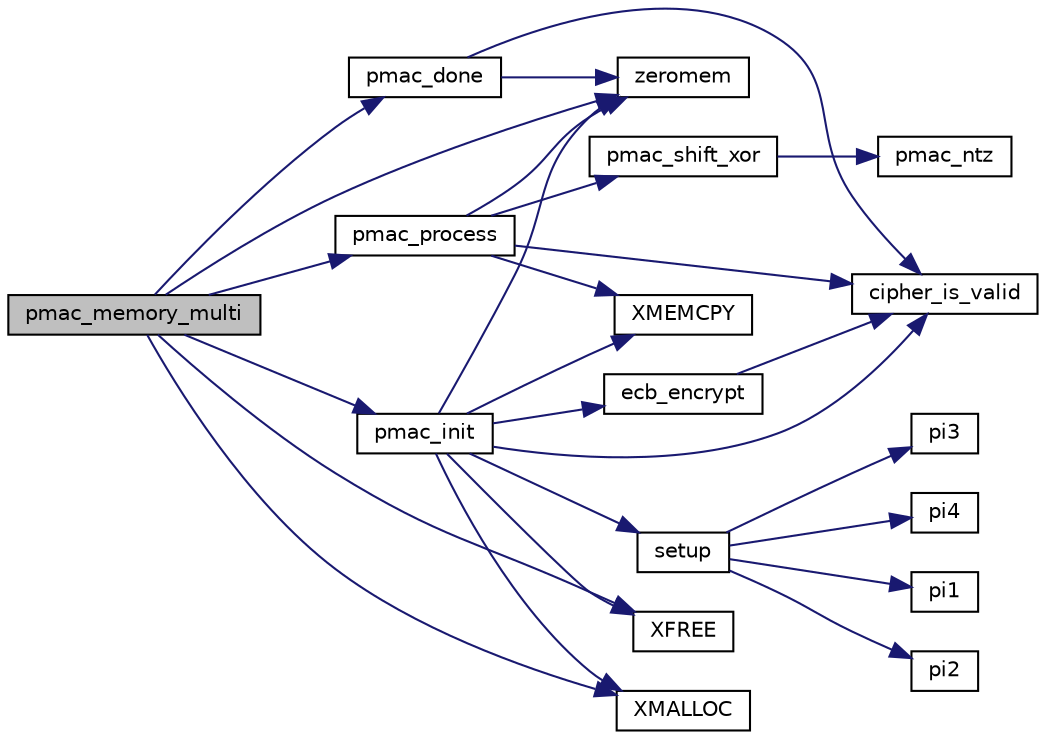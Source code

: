 digraph "pmac_memory_multi"
{
 // LATEX_PDF_SIZE
  edge [fontname="Helvetica",fontsize="10",labelfontname="Helvetica",labelfontsize="10"];
  node [fontname="Helvetica",fontsize="10",shape=record];
  rankdir="LR";
  Node0 [label="pmac_memory_multi",height=0.2,width=0.4,color="black", fillcolor="grey75", style="filled", fontcolor="black",tooltip="PMAC multiple blocks of memory."];
  Node0 -> Node1 [color="midnightblue",fontsize="10",style="solid",fontname="Helvetica"];
  Node1 [label="pmac_done",height=0.2,width=0.4,color="black", fillcolor="white", style="filled",URL="$pmac__done_8c.html#a28451cb8ae23f8bed3a577b101aac5a0",tooltip=" "];
  Node1 -> Node2 [color="midnightblue",fontsize="10",style="solid",fontname="Helvetica"];
  Node2 [label="cipher_is_valid",height=0.2,width=0.4,color="black", fillcolor="white", style="filled",URL="$tomcrypt__cipher_8h.html#ac30eb68934c4ca07205344dc9d159221",tooltip=" "];
  Node1 -> Node3 [color="midnightblue",fontsize="10",style="solid",fontname="Helvetica"];
  Node3 [label="zeromem",height=0.2,width=0.4,color="black", fillcolor="white", style="filled",URL="$tomcrypt__misc_8h.html#a63b6e188713790263bfd3612fe8b398f",tooltip="Zero a block of memory."];
  Node0 -> Node4 [color="midnightblue",fontsize="10",style="solid",fontname="Helvetica"];
  Node4 [label="pmac_init",height=0.2,width=0.4,color="black", fillcolor="white", style="filled",URL="$pmac__init_8c.html#a2cc36e2064ee6f365143f6f51083de9a",tooltip="Initialize a PMAC state."];
  Node4 -> Node2 [color="midnightblue",fontsize="10",style="solid",fontname="Helvetica"];
  Node4 -> Node5 [color="midnightblue",fontsize="10",style="solid",fontname="Helvetica"];
  Node5 [label="ecb_encrypt",height=0.2,width=0.4,color="black", fillcolor="white", style="filled",URL="$ecb__encrypt_8c.html#affdcc93fca272998e2545fcabac4e7f0",tooltip="ECB encrypt."];
  Node5 -> Node2 [color="midnightblue",fontsize="10",style="solid",fontname="Helvetica"];
  Node4 -> Node6 [color="midnightblue",fontsize="10",style="solid",fontname="Helvetica"];
  Node6 [label="setup",height=0.2,width=0.4,color="black", fillcolor="white", style="filled",URL="$multi2_8c.html#ad0625943f7d847668b869ed827c51d47",tooltip=" "];
  Node6 -> Node7 [color="midnightblue",fontsize="10",style="solid",fontname="Helvetica"];
  Node7 [label="pi1",height=0.2,width=0.4,color="black", fillcolor="white", style="filled",URL="$multi2_8c.html#aa6e28a79517b509154714e51c2c1dc3b",tooltip=" "];
  Node6 -> Node8 [color="midnightblue",fontsize="10",style="solid",fontname="Helvetica"];
  Node8 [label="pi2",height=0.2,width=0.4,color="black", fillcolor="white", style="filled",URL="$multi2_8c.html#a37c4b6b09dd5493456b3c765914b1481",tooltip=" "];
  Node6 -> Node9 [color="midnightblue",fontsize="10",style="solid",fontname="Helvetica"];
  Node9 [label="pi3",height=0.2,width=0.4,color="black", fillcolor="white", style="filled",URL="$multi2_8c.html#a3e3c386a25d0f6950651f1fa5277c147",tooltip=" "];
  Node6 -> Node10 [color="midnightblue",fontsize="10",style="solid",fontname="Helvetica"];
  Node10 [label="pi4",height=0.2,width=0.4,color="black", fillcolor="white", style="filled",URL="$multi2_8c.html#ad94b543f7f2133e851ecb20bd9324e12",tooltip=" "];
  Node4 -> Node11 [color="midnightblue",fontsize="10",style="solid",fontname="Helvetica"];
  Node11 [label="XFREE",height=0.2,width=0.4,color="black", fillcolor="white", style="filled",URL="$tomcrypt__cfg_8h.html#a260d66fc0690e0502cf3bfe7b5244b75",tooltip=" "];
  Node4 -> Node12 [color="midnightblue",fontsize="10",style="solid",fontname="Helvetica"];
  Node12 [label="XMALLOC",height=0.2,width=0.4,color="black", fillcolor="white", style="filled",URL="$tomcrypt__cfg_8h.html#af363355f38fbaacdefacf270436ae1c9",tooltip=" "];
  Node4 -> Node13 [color="midnightblue",fontsize="10",style="solid",fontname="Helvetica"];
  Node13 [label="XMEMCPY",height=0.2,width=0.4,color="black", fillcolor="white", style="filled",URL="$tomcrypt__cfg_8h.html#a7691dd48d60d5fc6daf2fa7ec4c55e12",tooltip=" "];
  Node4 -> Node3 [color="midnightblue",fontsize="10",style="solid",fontname="Helvetica"];
  Node0 -> Node14 [color="midnightblue",fontsize="10",style="solid",fontname="Helvetica"];
  Node14 [label="pmac_process",height=0.2,width=0.4,color="black", fillcolor="white", style="filled",URL="$pmac__process_8c.html#a85d97f77425bf5e1ce9a8f9bb1aab059",tooltip="Process data in a PMAC stream."];
  Node14 -> Node2 [color="midnightblue",fontsize="10",style="solid",fontname="Helvetica"];
  Node14 -> Node15 [color="midnightblue",fontsize="10",style="solid",fontname="Helvetica"];
  Node15 [label="pmac_shift_xor",height=0.2,width=0.4,color="black", fillcolor="white", style="filled",URL="$pmac__shift__xor_8c.html#a934866e986d1638f3e2d198ea4bdfe80",tooltip="Internal function."];
  Node15 -> Node16 [color="midnightblue",fontsize="10",style="solid",fontname="Helvetica"];
  Node16 [label="pmac_ntz",height=0.2,width=0.4,color="black", fillcolor="white", style="filled",URL="$pmac__ntz_8c.html#a12492827ca6ed510fa848dc7d1eaedc5",tooltip="Internal PMAC function."];
  Node14 -> Node13 [color="midnightblue",fontsize="10",style="solid",fontname="Helvetica"];
  Node14 -> Node3 [color="midnightblue",fontsize="10",style="solid",fontname="Helvetica"];
  Node0 -> Node11 [color="midnightblue",fontsize="10",style="solid",fontname="Helvetica"];
  Node0 -> Node12 [color="midnightblue",fontsize="10",style="solid",fontname="Helvetica"];
  Node0 -> Node3 [color="midnightblue",fontsize="10",style="solid",fontname="Helvetica"];
}
